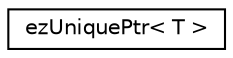 digraph "Graphical Class Hierarchy"
{
 // LATEX_PDF_SIZE
  edge [fontname="Helvetica",fontsize="10",labelfontname="Helvetica",labelfontsize="10"];
  node [fontname="Helvetica",fontsize="10",shape=record];
  rankdir="LR";
  Node0 [label="ezUniquePtr\< T \>",height=0.2,width=0.4,color="black", fillcolor="white", style="filled",URL="$d8/d96/classez_unique_ptr.htm",tooltip="A Unique ptr manages an object and destroys that object when it goes out of scope...."];
}
